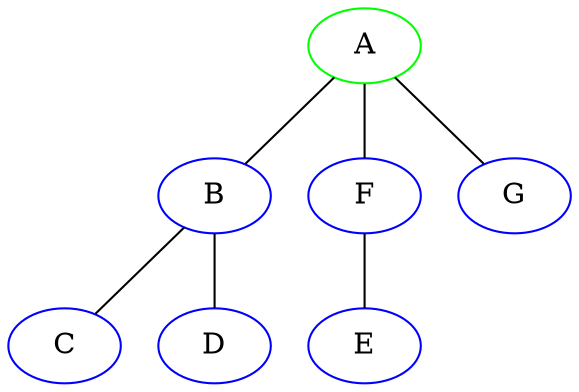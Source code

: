 graph {
A [color=green]
B [color=blue]
C [color=blue]
D [color=blue]
E [color=blue]
F [color=blue]
G [color=blue]
 A -- B
 B -- C
 B -- D
 A -- F
 A -- G
 F -- E
}
